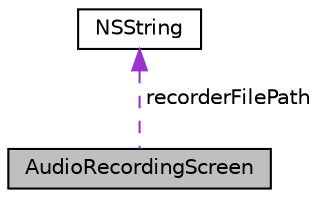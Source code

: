 digraph G
{
  edge [fontname="Helvetica",fontsize="10",labelfontname="Helvetica",labelfontsize="10"];
  node [fontname="Helvetica",fontsize="10",shape=record];
  Node1 [label="AudioRecordingScreen",height=0.2,width=0.4,color="black", fillcolor="grey75", style="filled" fontcolor="black"];
  Node2 -> Node1 [dir="back",color="darkorchid3",fontsize="10",style="dashed",label=" recorderFilePath" ,fontname="Helvetica"];
  Node2 [label="NSString",height=0.2,width=0.4,color="black", fillcolor="white", style="filled",URL="$class_n_s_string.html"];
}
